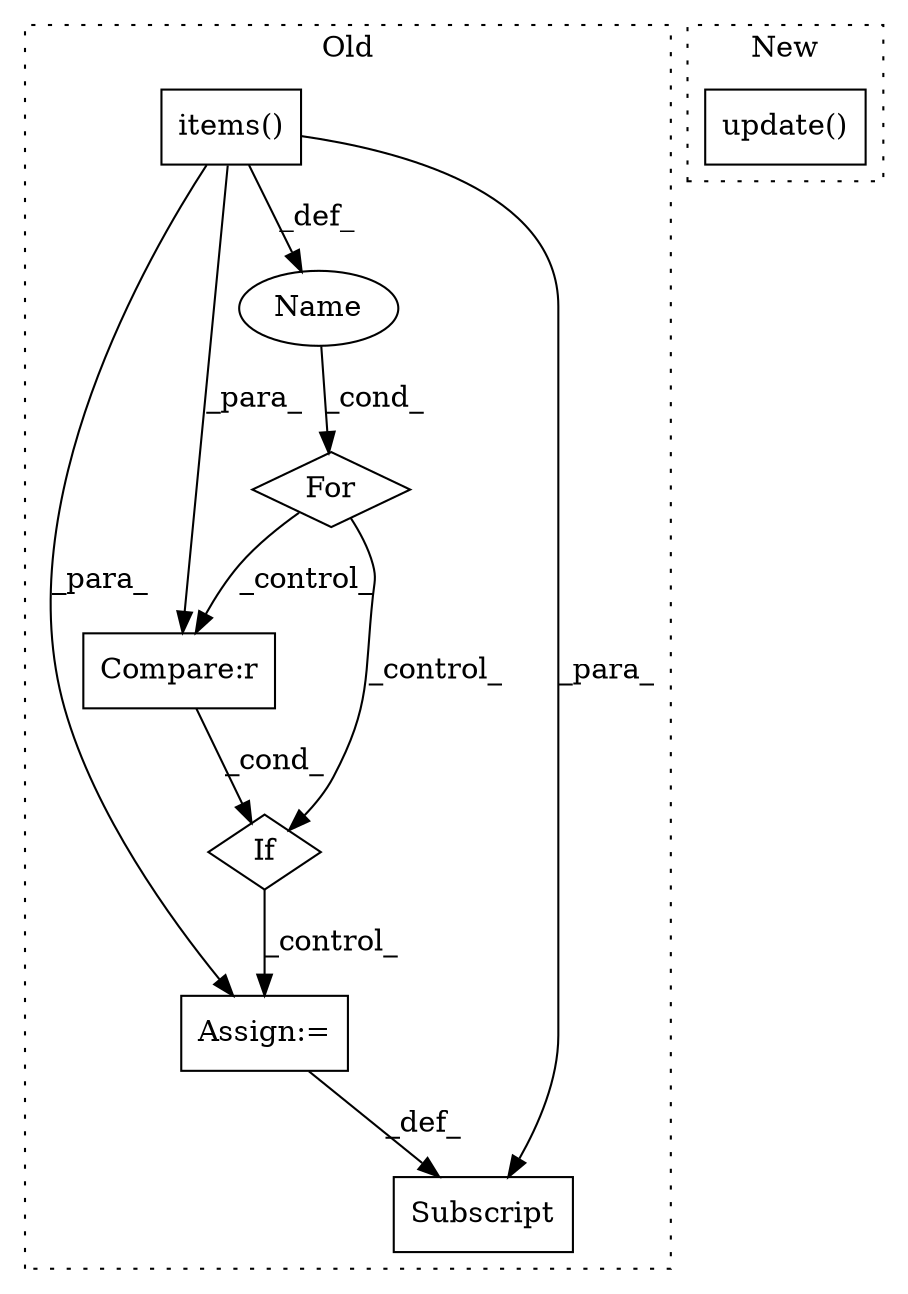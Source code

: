digraph G {
subgraph cluster0 {
1 [label="items()" a="75" s="32183" l="23" shape="box"];
3 [label="For" a="107" s="32220,32237" l="4,18" shape="diamond"];
4 [label="Assign:=" a="68" s="32485" l="3" shape="box"];
5 [label="Subscript" a="63" s="32469,0" l="16,0" shape="box"];
6 [label="Name" a="87" s="32224" l="4" shape="ellipse"];
7 [label="If" a="96" s="32412" l="3" shape="diamond"];
8 [label="Compare:r" a="40" s="32415" l="32" shape="box"];
label = "Old";
style="dotted";
}
subgraph cluster1 {
2 [label="update()" a="75" s="32198,32222" l="18,1" shape="box"];
label = "New";
style="dotted";
}
1 -> 6 [label="_def_"];
1 -> 4 [label="_para_"];
1 -> 5 [label="_para_"];
1 -> 8 [label="_para_"];
3 -> 7 [label="_control_"];
3 -> 8 [label="_control_"];
4 -> 5 [label="_def_"];
6 -> 3 [label="_cond_"];
7 -> 4 [label="_control_"];
8 -> 7 [label="_cond_"];
}